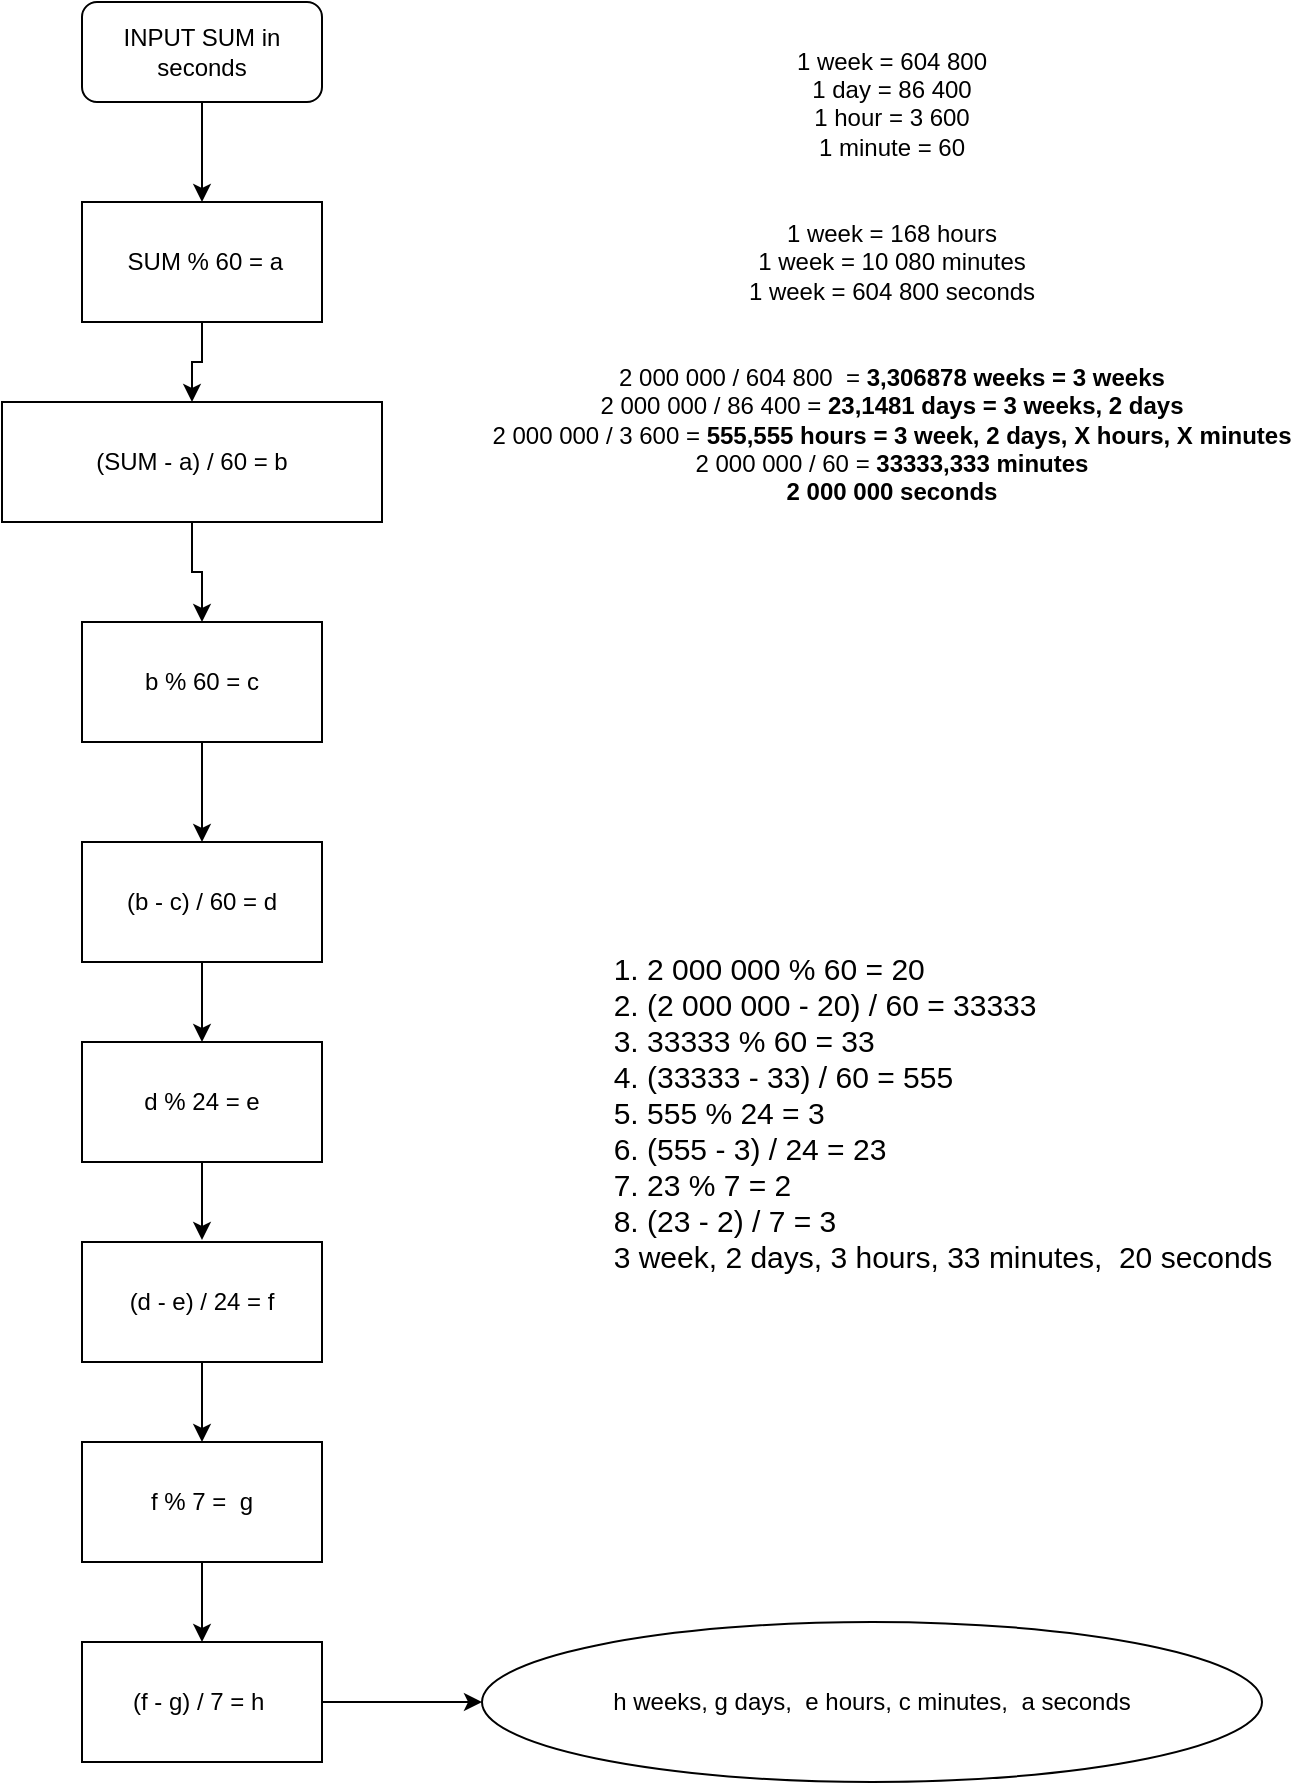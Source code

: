<mxfile version="14.4.3" type="github"><diagram id="C5RBs43oDa-KdzZeNtuy" name="Page-1"><mxGraphModel dx="764" dy="720" grid="1" gridSize="10" guides="1" tooltips="1" connect="1" arrows="1" fold="1" page="1" pageScale="1" pageWidth="827" pageHeight="1169" math="0" shadow="0"><root><mxCell id="WIyWlLk6GJQsqaUBKTNV-0"/><mxCell id="WIyWlLk6GJQsqaUBKTNV-1" parent="WIyWlLk6GJQsqaUBKTNV-0"/><mxCell id="KdO-Vu7IQH8mbGgIOAnV-1" style="edgeStyle=orthogonalEdgeStyle;rounded=0;orthogonalLoop=1;jettySize=auto;html=1;" parent="WIyWlLk6GJQsqaUBKTNV-1" source="KdO-Vu7IQH8mbGgIOAnV-0" target="KdO-Vu7IQH8mbGgIOAnV-2" edge="1"><mxGeometry relative="1" as="geometry"><mxPoint x="360" y="320" as="targetPoint"/></mxGeometry></mxCell><mxCell id="KdO-Vu7IQH8mbGgIOAnV-0" value="INPUT SUM in seconds" style="rounded=1;whiteSpace=wrap;html=1;" parent="WIyWlLk6GJQsqaUBKTNV-1" vertex="1"><mxGeometry x="300" y="200" width="120" height="50" as="geometry"/></mxCell><mxCell id="KdO-Vu7IQH8mbGgIOAnV-4" value="" style="edgeStyle=orthogonalEdgeStyle;rounded=0;orthogonalLoop=1;jettySize=auto;html=1;" parent="WIyWlLk6GJQsqaUBKTNV-1" source="KdO-Vu7IQH8mbGgIOAnV-2" target="KdO-Vu7IQH8mbGgIOAnV-3" edge="1"><mxGeometry relative="1" as="geometry"/></mxCell><mxCell id="KdO-Vu7IQH8mbGgIOAnV-2" value="&amp;nbsp;SUM % 60 = a" style="rounded=0;whiteSpace=wrap;html=1;" parent="WIyWlLk6GJQsqaUBKTNV-1" vertex="1"><mxGeometry x="300" y="300" width="120" height="60" as="geometry"/></mxCell><mxCell id="KdO-Vu7IQH8mbGgIOAnV-6" value="" style="edgeStyle=orthogonalEdgeStyle;rounded=0;orthogonalLoop=1;jettySize=auto;html=1;" parent="WIyWlLk6GJQsqaUBKTNV-1" source="KdO-Vu7IQH8mbGgIOAnV-3" target="KdO-Vu7IQH8mbGgIOAnV-5" edge="1"><mxGeometry relative="1" as="geometry"/></mxCell><mxCell id="KdO-Vu7IQH8mbGgIOAnV-3" value="(SUM - a) / 60 = b" style="whiteSpace=wrap;html=1;rounded=0;" parent="WIyWlLk6GJQsqaUBKTNV-1" vertex="1"><mxGeometry x="260" y="400" width="190" height="60" as="geometry"/></mxCell><mxCell id="KdO-Vu7IQH8mbGgIOAnV-8" value="" style="edgeStyle=orthogonalEdgeStyle;rounded=0;orthogonalLoop=1;jettySize=auto;html=1;" parent="WIyWlLk6GJQsqaUBKTNV-1" source="KdO-Vu7IQH8mbGgIOAnV-5" target="KdO-Vu7IQH8mbGgIOAnV-7" edge="1"><mxGeometry relative="1" as="geometry"/></mxCell><mxCell id="KdO-Vu7IQH8mbGgIOAnV-5" value="b % 60 = c" style="whiteSpace=wrap;html=1;rounded=0;" parent="WIyWlLk6GJQsqaUBKTNV-1" vertex="1"><mxGeometry x="300" y="510" width="120" height="60" as="geometry"/></mxCell><mxCell id="KdO-Vu7IQH8mbGgIOAnV-10" value="" style="edgeStyle=orthogonalEdgeStyle;rounded=0;orthogonalLoop=1;jettySize=auto;html=1;" parent="WIyWlLk6GJQsqaUBKTNV-1" source="KdO-Vu7IQH8mbGgIOAnV-7" target="KdO-Vu7IQH8mbGgIOAnV-9" edge="1"><mxGeometry relative="1" as="geometry"/></mxCell><mxCell id="KdO-Vu7IQH8mbGgIOAnV-7" value="(b - c) / 60 = d" style="whiteSpace=wrap;html=1;rounded=0;" parent="WIyWlLk6GJQsqaUBKTNV-1" vertex="1"><mxGeometry x="300" y="620" width="120" height="60" as="geometry"/></mxCell><mxCell id="KdO-Vu7IQH8mbGgIOAnV-12" value="" style="edgeStyle=orthogonalEdgeStyle;rounded=0;orthogonalLoop=1;jettySize=auto;html=1;" parent="WIyWlLk6GJQsqaUBKTNV-1" source="KdO-Vu7IQH8mbGgIOAnV-9" edge="1"><mxGeometry relative="1" as="geometry"><mxPoint x="360" y="819" as="targetPoint"/></mxGeometry></mxCell><mxCell id="KdO-Vu7IQH8mbGgIOAnV-9" value="d % 24 = e" style="whiteSpace=wrap;html=1;rounded=0;" parent="WIyWlLk6GJQsqaUBKTNV-1" vertex="1"><mxGeometry x="300" y="720" width="120" height="60" as="geometry"/></mxCell><mxCell id="KdO-Vu7IQH8mbGgIOAnV-13" value="&lt;br&gt;1 week = 604 800&lt;br&gt;1 day = 86 400&lt;br&gt;1 hour = 3 600&lt;br&gt;1 minute = 60&lt;br&gt;&lt;br&gt;&lt;br&gt;1 week = 168 hours&lt;br&gt;1 week = 10 080 minutes&lt;br&gt;1 week = 604 800 seconds&lt;br&gt;&lt;br&gt;&lt;br&gt;2 000 000 /&amp;nbsp;604 800 &amp;nbsp;=&amp;nbsp;&lt;b&gt;3,306878 weeks = 3 weeks&lt;/b&gt;&lt;br&gt;2 000 000 / 86 400 = &lt;b&gt;23,1481 days = 3 weeks, 2 days&lt;/b&gt;&lt;br&gt;2 000 000 / 3 600 = &lt;b&gt;555,555 hours = 3 week, 2 days, X hours, X minutes&lt;/b&gt;&lt;br&gt;2 000 000 / 60 =&lt;b&gt; 33333,333 minutes&lt;br&gt;2 000 000 seconds&lt;br&gt;&lt;/b&gt;" style="text;html=1;strokeColor=none;fillColor=none;align=center;verticalAlign=middle;whiteSpace=wrap;rounded=0;" parent="WIyWlLk6GJQsqaUBKTNV-1" vertex="1"><mxGeometry x="500" y="210" width="410" height="240" as="geometry"/></mxCell><mxCell id="KdO-Vu7IQH8mbGgIOAnV-15" value="&lt;div style=&quot;text-align: left ; font-size: 15px&quot;&gt;&lt;font style=&quot;font-size: 15px&quot;&gt;1. 2 000 000 % 60 = 20&lt;/font&gt;&lt;/div&gt;&lt;div style=&quot;text-align: left ; font-size: 15px&quot;&gt;&lt;font style=&quot;font-size: 15px&quot;&gt;2. (2 000 000 - 20) / 60 = 33333&lt;/font&gt;&lt;/div&gt;&lt;div style=&quot;text-align: left ; font-size: 15px&quot;&gt;&lt;font style=&quot;font-size: 15px&quot;&gt;3. 33333 % 60 = 33&lt;/font&gt;&lt;/div&gt;&lt;div style=&quot;text-align: left ; font-size: 15px&quot;&gt;&lt;font style=&quot;font-size: 15px&quot;&gt;4. (33333 - 33) / 60 = 555&lt;/font&gt;&lt;/div&gt;&lt;div style=&quot;text-align: left ; font-size: 15px&quot;&gt;&lt;font style=&quot;font-size: 15px&quot;&gt;5. 555 % 24 = 3&lt;/font&gt;&lt;/div&gt;&lt;div style=&quot;text-align: left ; font-size: 15px&quot;&gt;&lt;font style=&quot;font-size: 15px&quot;&gt;6. (555 - 3) / 24 = 23&lt;/font&gt;&lt;/div&gt;&lt;div style=&quot;text-align: left ; font-size: 15px&quot;&gt;&lt;font style=&quot;font-size: 15px&quot;&gt;7. 23 % 7 = 2&lt;/font&gt;&lt;/div&gt;&lt;div style=&quot;text-align: left ; font-size: 15px&quot;&gt;&lt;font style=&quot;font-size: 15px&quot;&gt;8. (23 - 2) / 7 = 3&amp;nbsp;&lt;/font&gt;&lt;/div&gt;&lt;div style=&quot;text-align: left ; font-size: 15px&quot;&gt;&lt;font style=&quot;font-size: 15px&quot;&gt;3 week, 2 days, 3 hours, 33 minutes, &amp;nbsp;20 seconds&lt;/font&gt;&lt;/div&gt;" style="text;html=1;align=center;verticalAlign=middle;resizable=0;points=[];autosize=1;" parent="WIyWlLk6GJQsqaUBKTNV-1" vertex="1"><mxGeometry x="560" y="690" width="340" height="130" as="geometry"/></mxCell><mxCell id="KdO-Vu7IQH8mbGgIOAnV-20" value="" style="edgeStyle=orthogonalEdgeStyle;rounded=0;orthogonalLoop=1;jettySize=auto;html=1;" parent="WIyWlLk6GJQsqaUBKTNV-1" source="KdO-Vu7IQH8mbGgIOAnV-18" target="KdO-Vu7IQH8mbGgIOAnV-19" edge="1"><mxGeometry relative="1" as="geometry"/></mxCell><mxCell id="KdO-Vu7IQH8mbGgIOAnV-18" value="(d - e) / 24 = f" style="rounded=0;whiteSpace=wrap;html=1;" parent="WIyWlLk6GJQsqaUBKTNV-1" vertex="1"><mxGeometry x="300" y="820" width="120" height="60" as="geometry"/></mxCell><mxCell id="KdO-Vu7IQH8mbGgIOAnV-22" value="" style="edgeStyle=orthogonalEdgeStyle;rounded=0;orthogonalLoop=1;jettySize=auto;html=1;" parent="WIyWlLk6GJQsqaUBKTNV-1" source="KdO-Vu7IQH8mbGgIOAnV-19" target="KdO-Vu7IQH8mbGgIOAnV-21" edge="1"><mxGeometry relative="1" as="geometry"/></mxCell><mxCell id="KdO-Vu7IQH8mbGgIOAnV-19" value="f % 7 = &amp;nbsp;g" style="whiteSpace=wrap;html=1;rounded=0;" parent="WIyWlLk6GJQsqaUBKTNV-1" vertex="1"><mxGeometry x="300" y="920" width="120" height="60" as="geometry"/></mxCell><mxCell id="KdO-Vu7IQH8mbGgIOAnV-24" value="" style="edgeStyle=orthogonalEdgeStyle;rounded=0;orthogonalLoop=1;jettySize=auto;html=1;" parent="WIyWlLk6GJQsqaUBKTNV-1" source="KdO-Vu7IQH8mbGgIOAnV-21" target="KdO-Vu7IQH8mbGgIOAnV-23" edge="1"><mxGeometry relative="1" as="geometry"/></mxCell><mxCell id="KdO-Vu7IQH8mbGgIOAnV-21" value="(f - g) / 7 = h&amp;nbsp;" style="whiteSpace=wrap;html=1;rounded=0;" parent="WIyWlLk6GJQsqaUBKTNV-1" vertex="1"><mxGeometry x="300" y="1020" width="120" height="60" as="geometry"/></mxCell><mxCell id="KdO-Vu7IQH8mbGgIOAnV-23" value="h weeks, g days, &amp;nbsp;e hours, c minutes, &amp;nbsp;a seconds" style="ellipse;whiteSpace=wrap;html=1;rounded=0;" parent="WIyWlLk6GJQsqaUBKTNV-1" vertex="1"><mxGeometry x="500" y="1010" width="390" height="80" as="geometry"/></mxCell></root></mxGraphModel></diagram></mxfile>